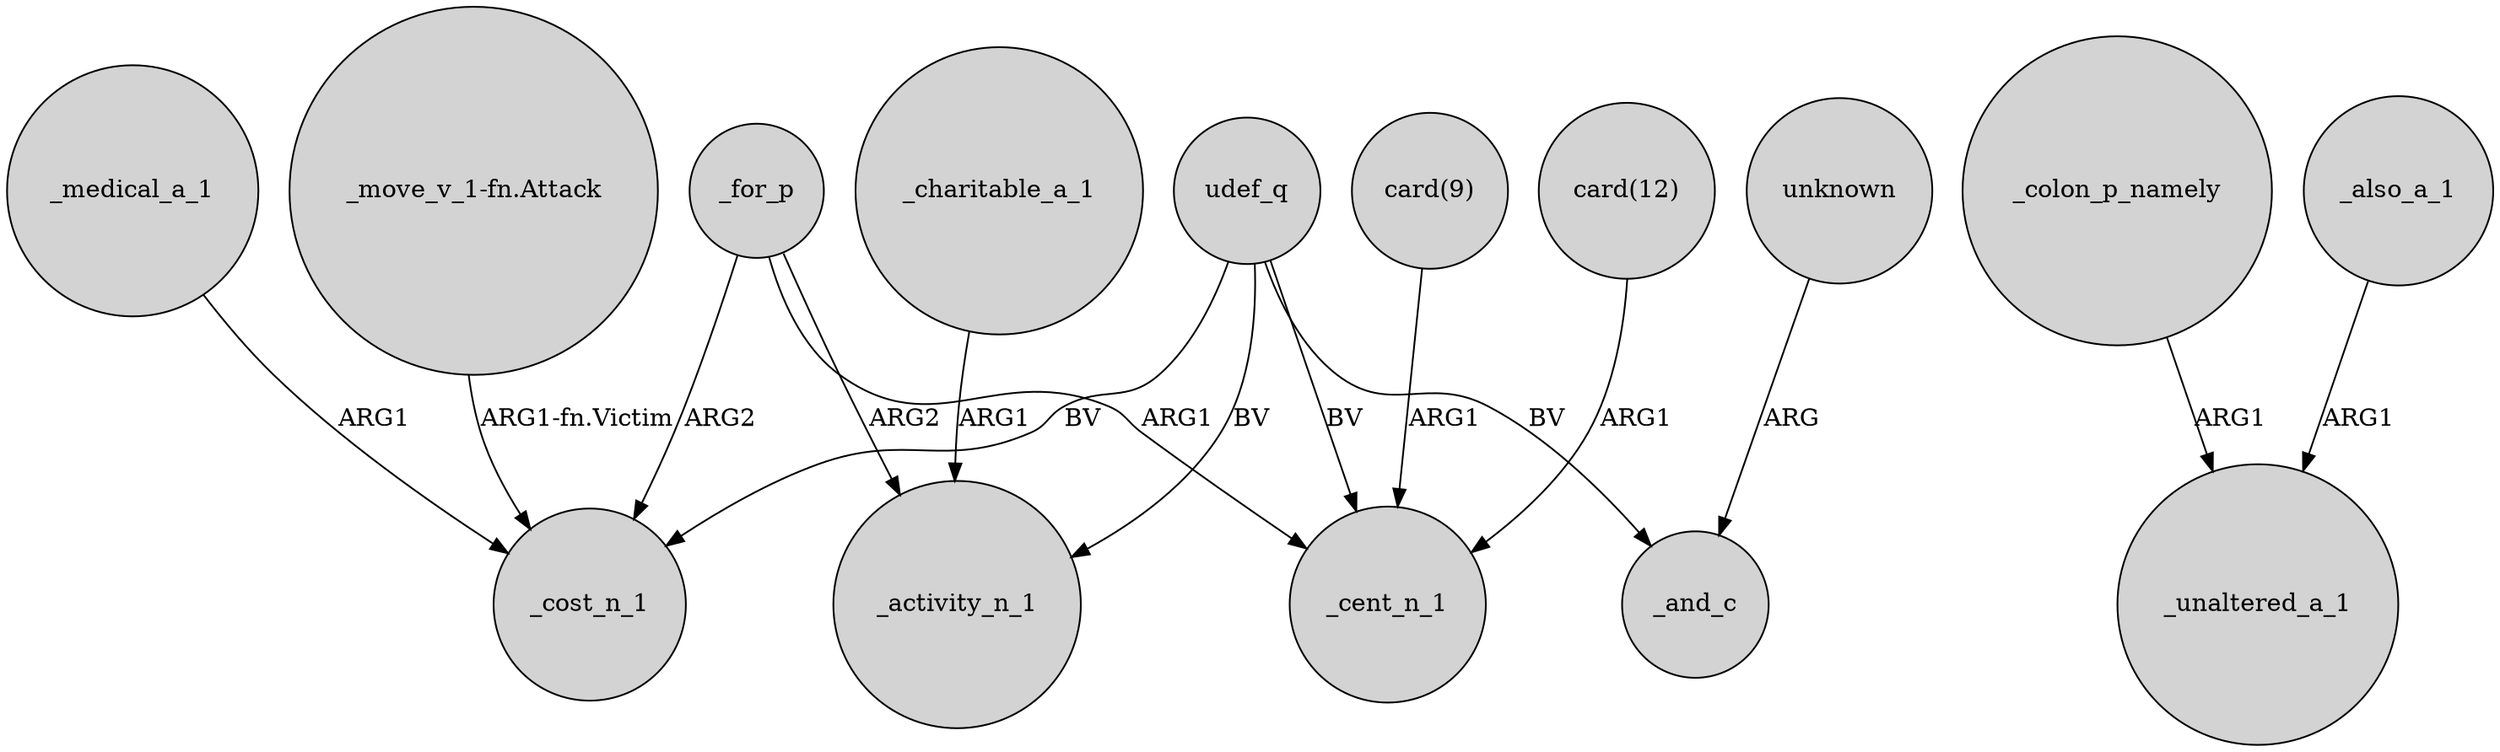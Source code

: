 digraph {
	node [shape=circle style=filled]
	_for_p -> _activity_n_1 [label=ARG2]
	_medical_a_1 -> _cost_n_1 [label=ARG1]
	_for_p -> _cent_n_1 [label=ARG1]
	_colon_p_namely -> _unaltered_a_1 [label=ARG1]
	_for_p -> _cost_n_1 [label=ARG2]
	udef_q -> _and_c [label=BV]
	"card(9)" -> _cent_n_1 [label=ARG1]
	udef_q -> _cent_n_1 [label=BV]
	"card(12)" -> _cent_n_1 [label=ARG1]
	unknown -> _and_c [label=ARG]
	udef_q -> _activity_n_1 [label=BV]
	_also_a_1 -> _unaltered_a_1 [label=ARG1]
	_charitable_a_1 -> _activity_n_1 [label=ARG1]
	"_move_v_1-fn.Attack" -> _cost_n_1 [label="ARG1-fn.Victim"]
	udef_q -> _cost_n_1 [label=BV]
}
